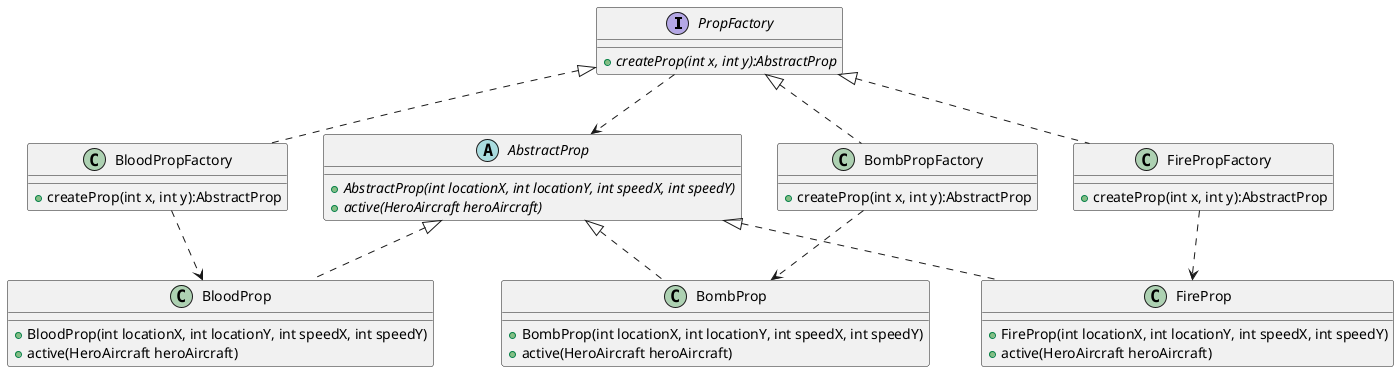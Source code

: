 @startuml
'https://plantuml.com/class-diagram

interface PropFactory {
    + {abstract} createProp(int x, int y):AbstractProp
}

abstract class AbstractProp {
    + {abstract} AbstractProp(int locationX, int locationY, int speedX, int speedY)
    + {abstract} active(HeroAircraft heroAircraft)
}

class BloodPropFactory {
    + createProp(int x, int y):AbstractProp
}

class BombPropFactory {
    + createProp(int x, int y):AbstractProp
}

class FirePropFactory {
    + createProp(int x, int y):AbstractProp
}

class BloodProp {
    + BloodProp(int locationX, int locationY, int speedX, int speedY)
    + active(HeroAircraft heroAircraft)
}

class BombProp {
    + BombProp(int locationX, int locationY, int speedX, int speedY)
    + active(HeroAircraft heroAircraft)
}

class FireProp {
    + FireProp(int locationX, int locationY, int speedX, int speedY)
    + active(HeroAircraft heroAircraft)
}

PropFactory <|.. BloodPropFactory
PropFactory <|.. BombPropFactory
PropFactory <|.. FirePropFactory

PropFactory ..> AbstractProp
BloodPropFactory ..> BloodProp
BombPropFactory ..> BombProp
FirePropFactory ..> FireProp

AbstractProp <|.. BloodProp
AbstractProp <|.. BombProp
AbstractProp <|.. FireProp

@enduml
